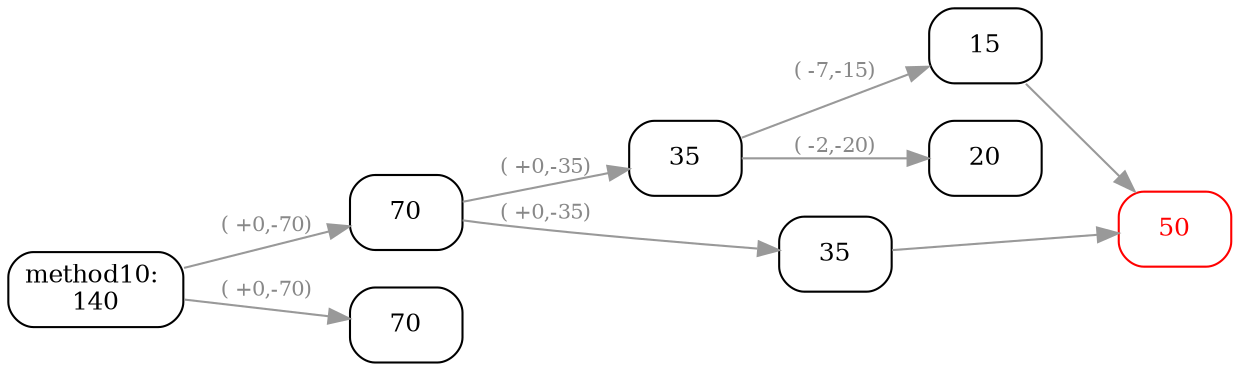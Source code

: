 // comment
digraph method10 {
	graph [rankdir=LR]
	node [color=black fontcolor=black fontsize=12 shape=box style=rounded]
	edge [color="#999999" fontcolor="#888888" fontsize=10]
	"10_00_0" [label="method10: 
140"]
	"10_1_1" [label=70]
	"10_1_2" [label=70]
	"10_00_0" -> "10_1_1" [label="( +0,-70)"]
	"10_00_0" -> "10_1_2" [label="( +0,-70)"]
	"10_2_1" [label=35]
	"10_2_2" [label=35]
	"10_1_1" -> "10_2_1" [label="( +0,-35)"]
	"10_1_1" -> "10_2_2" [label="( +0,-35)"]
	"10_3_1" [label=15]
	"10_3_2" [label=20]
	"10_2_1" -> "10_3_1" [label="( -7,-15)"]
	"10_2_1" -> "10_3_2" [label="( -2,-20)"]
	"10_3_3" [label=50 color=red fontcolor=red]
	"10_3_1" -> "10_3_3"
	"10_2_2" -> "10_3_3"
}
